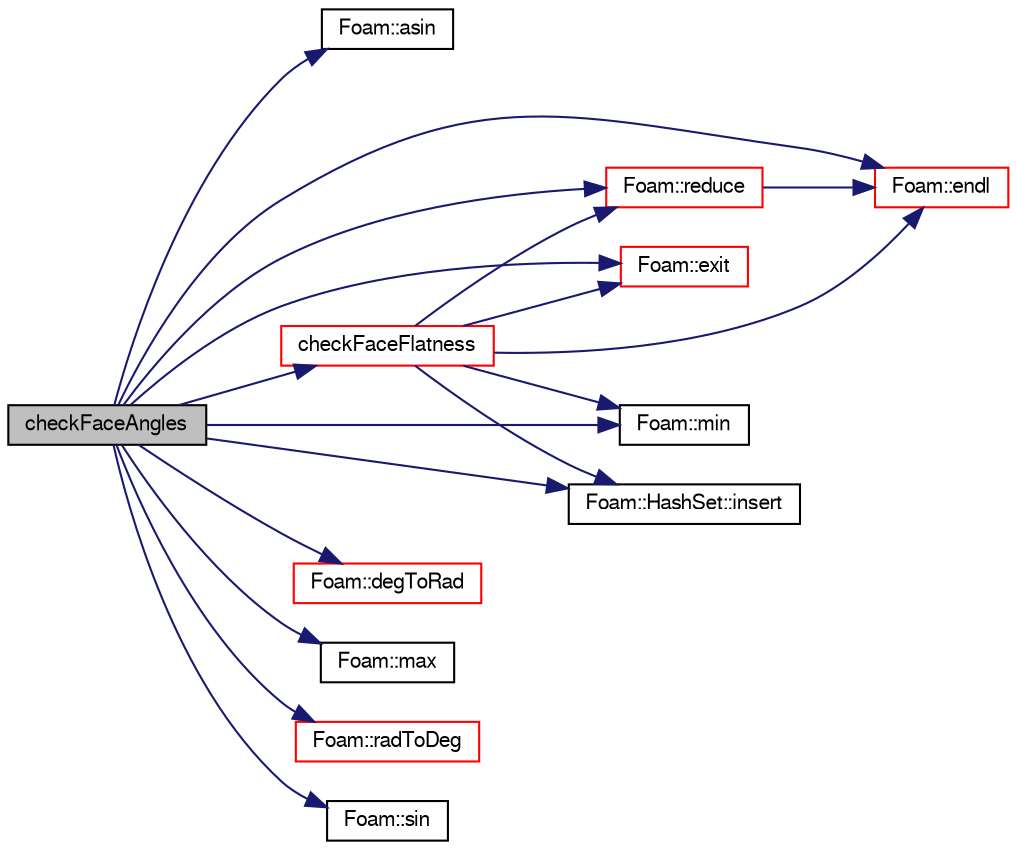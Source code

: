 digraph "checkFaceAngles"
{
  bgcolor="transparent";
  edge [fontname="FreeSans",fontsize="10",labelfontname="FreeSans",labelfontsize="10"];
  node [fontname="FreeSans",fontsize="10",shape=record];
  rankdir="LR";
  Node14506 [label="checkFaceAngles",height=0.2,width=0.4,color="black", fillcolor="grey75", style="filled", fontcolor="black"];
  Node14506 -> Node14507 [color="midnightblue",fontsize="10",style="solid",fontname="FreeSans"];
  Node14507 [label="Foam::asin",height=0.2,width=0.4,color="black",URL="$a21124.html#a0f833aaca51130190a5001a7e5392f8a"];
  Node14506 -> Node14508 [color="midnightblue",fontsize="10",style="solid",fontname="FreeSans"];
  Node14508 [label="checkFaceFlatness",height=0.2,width=0.4,color="red",URL="$a27530.html#acb0327bccd856c755e643a97e74ec1f7",tooltip="Check face warpage. "];
  Node14508 -> Node14509 [color="midnightblue",fontsize="10",style="solid",fontname="FreeSans"];
  Node14509 [label="Foam::endl",height=0.2,width=0.4,color="red",URL="$a21124.html#a2db8fe02a0d3909e9351bb4275b23ce4",tooltip="Add newline and flush stream. "];
  Node14508 -> Node14511 [color="midnightblue",fontsize="10",style="solid",fontname="FreeSans"];
  Node14511 [label="Foam::exit",height=0.2,width=0.4,color="red",URL="$a21124.html#a06ca7250d8e89caf05243ec094843642"];
  Node14508 -> Node14557 [color="midnightblue",fontsize="10",style="solid",fontname="FreeSans"];
  Node14557 [label="Foam::min",height=0.2,width=0.4,color="black",URL="$a21124.html#a253e112ad2d56d96230ff39ea7f442dc"];
  Node14508 -> Node14558 [color="midnightblue",fontsize="10",style="solid",fontname="FreeSans"];
  Node14558 [label="Foam::HashSet::insert",height=0.2,width=0.4,color="black",URL="$a25690.html#a49f0753d9652681fc3a81f59951a0ad7",tooltip="Insert a new entry. "];
  Node14508 -> Node14559 [color="midnightblue",fontsize="10",style="solid",fontname="FreeSans"];
  Node14559 [label="Foam::reduce",height=0.2,width=0.4,color="red",URL="$a21124.html#a7ffd6af4acc2eb9ba72ee296b5ecda23"];
  Node14559 -> Node14509 [color="midnightblue",fontsize="10",style="solid",fontname="FreeSans"];
  Node14506 -> Node14829 [color="midnightblue",fontsize="10",style="solid",fontname="FreeSans"];
  Node14829 [label="Foam::degToRad",height=0.2,width=0.4,color="red",URL="$a21124.html#af706f965be4d1457b0f1e7fade1c0118",tooltip="Conversion from degrees to radians. "];
  Node14506 -> Node14509 [color="midnightblue",fontsize="10",style="solid",fontname="FreeSans"];
  Node14506 -> Node14511 [color="midnightblue",fontsize="10",style="solid",fontname="FreeSans"];
  Node14506 -> Node14558 [color="midnightblue",fontsize="10",style="solid",fontname="FreeSans"];
  Node14506 -> Node14575 [color="midnightblue",fontsize="10",style="solid",fontname="FreeSans"];
  Node14575 [label="Foam::max",height=0.2,width=0.4,color="black",URL="$a21124.html#ac993e906cf2774ae77e666bc24e81733"];
  Node14506 -> Node14557 [color="midnightblue",fontsize="10",style="solid",fontname="FreeSans"];
  Node14506 -> Node14830 [color="midnightblue",fontsize="10",style="solid",fontname="FreeSans"];
  Node14830 [label="Foam::radToDeg",height=0.2,width=0.4,color="red",URL="$a21124.html#a43e249466ea923a1a1243c5f91fbd2d7",tooltip="Conversion from radians to degrees. "];
  Node14506 -> Node14559 [color="midnightblue",fontsize="10",style="solid",fontname="FreeSans"];
  Node14506 -> Node14831 [color="midnightblue",fontsize="10",style="solid",fontname="FreeSans"];
  Node14831 [label="Foam::sin",height=0.2,width=0.4,color="black",URL="$a21124.html#a4517d680df5510934705011b30dcefa6"];
}
